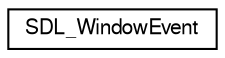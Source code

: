 digraph "Graphical Class Hierarchy"
{
  edge [fontname="FreeSans",fontsize="10",labelfontname="FreeSans",labelfontsize="10"];
  node [fontname="FreeSans",fontsize="10",shape=record];
  rankdir="LR";
  Node1 [label="SDL_WindowEvent",height=0.2,width=0.4,color="black", fillcolor="white", style="filled",URL="$d1/d00/struct_s_d_l___window_event.html",tooltip="Window state change event data (event.window.*) "];
}
